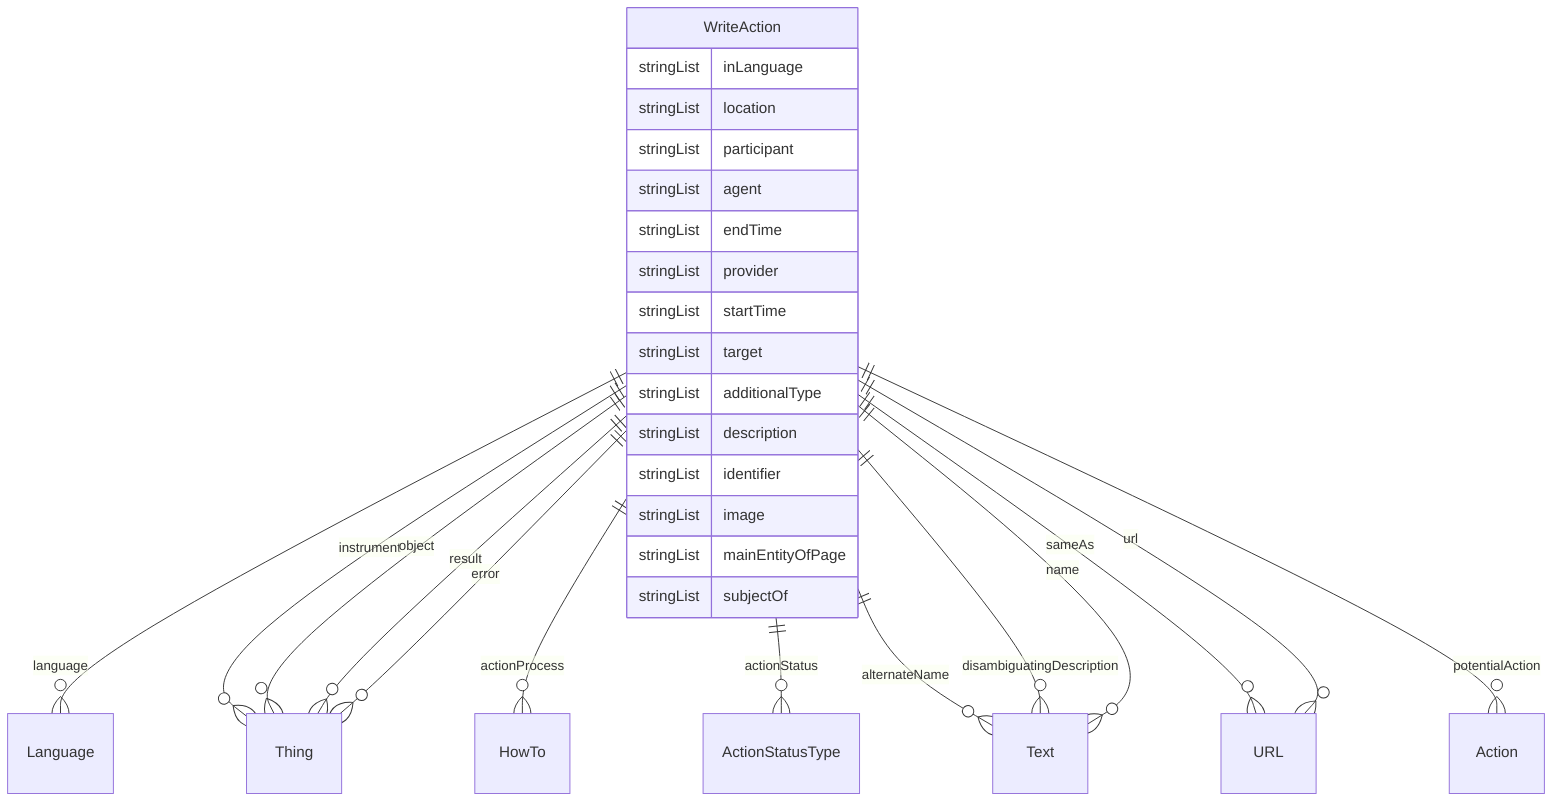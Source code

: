 erDiagram
WriteAction {
    stringList inLanguage  
    stringList location  
    stringList participant  
    stringList agent  
    stringList endTime  
    stringList provider  
    stringList startTime  
    stringList target  
    stringList additionalType  
    stringList description  
    stringList identifier  
    stringList image  
    stringList mainEntityOfPage  
    stringList subjectOf  
}

WriteAction ||--}o Language : "language"
WriteAction ||--}o Thing : "instrument"
WriteAction ||--}o Thing : "object"
WriteAction ||--}o Thing : "result"
WriteAction ||--}o HowTo : "actionProcess"
WriteAction ||--}o ActionStatusType : "actionStatus"
WriteAction ||--}o Thing : "error"
WriteAction ||--}o Text : "alternateName"
WriteAction ||--}o Text : "disambiguatingDescription"
WriteAction ||--}o Text : "name"
WriteAction ||--}o URL : "sameAs"
WriteAction ||--}o Action : "potentialAction"
WriteAction ||--}o URL : "url"